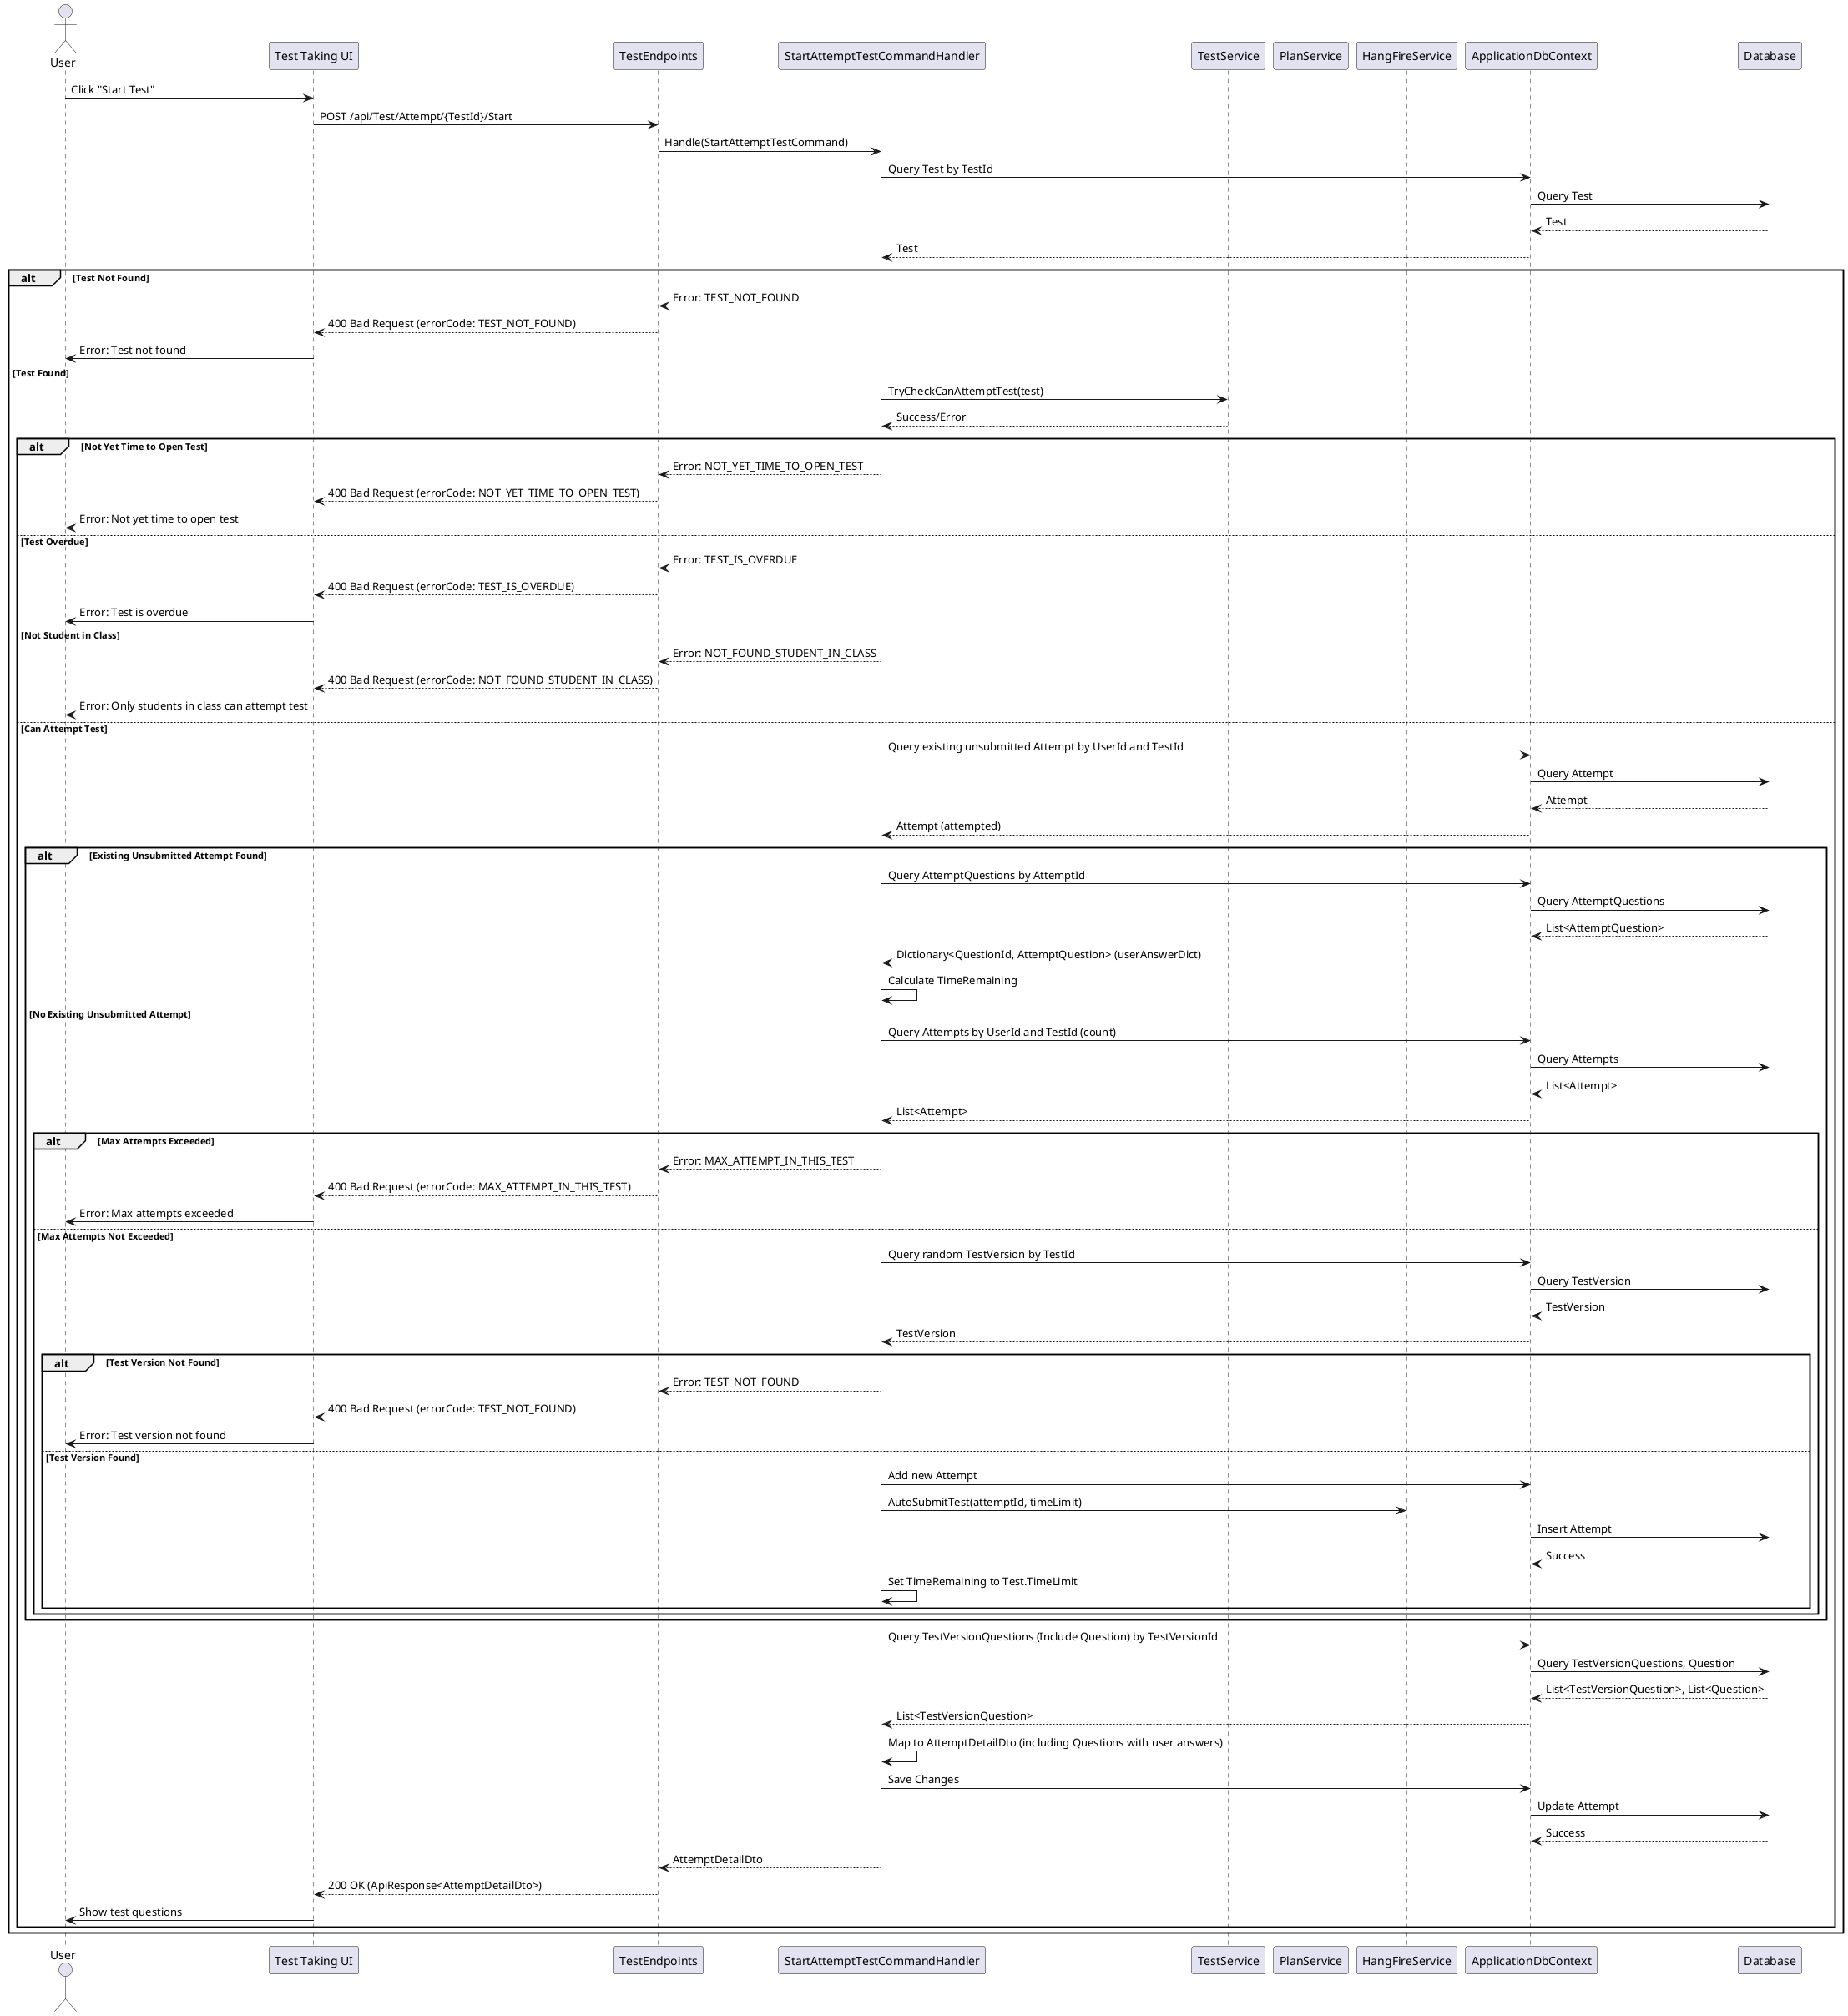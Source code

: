 @startuml
actor User
participant "Test Taking UI" as UI
participant TestEndpoints
participant StartAttemptTestCommandHandler as Handler
participant TestService
participant PlanService
participant HangFireService
participant ApplicationDbContext
participant Database

User -> UI : Click "Start Test"
UI -> TestEndpoints : POST /api/Test/Attempt/{TestId}/Start
TestEndpoints -> Handler : Handle(StartAttemptTestCommand)
Handler -> ApplicationDbContext : Query Test by TestId
ApplicationDbContext -> Database : Query Test
Database --> ApplicationDbContext : Test
ApplicationDbContext --> Handler : Test
alt Test Not Found
    Handler --> TestEndpoints : Error: TEST_NOT_FOUND
    TestEndpoints --> UI : 400 Bad Request (errorCode: TEST_NOT_FOUND)
    UI -> User : Error: Test not found
else Test Found
    Handler -> TestService : TryCheckCanAttemptTest(test)
    TestService --> Handler : Success/Error
    alt Not Yet Time to Open Test
        Handler --> TestEndpoints : Error: NOT_YET_TIME_TO_OPEN_TEST
        TestEndpoints --> UI : 400 Bad Request (errorCode: NOT_YET_TIME_TO_OPEN_TEST)
        UI -> User : Error: Not yet time to open test
    else Test Overdue
        Handler --> TestEndpoints : Error: TEST_IS_OVERDUE
        TestEndpoints --> UI : 400 Bad Request (errorCode: TEST_IS_OVERDUE)
        UI -> User : Error: Test is overdue
    else Not Student in Class
        Handler --> TestEndpoints : Error: NOT_FOUND_STUDENT_IN_CLASS
        TestEndpoints --> UI : 400 Bad Request (errorCode: NOT_FOUND_STUDENT_IN_CLASS)
        UI -> User : Error: Only students in class can attempt test
    else Can Attempt Test
        Handler -> ApplicationDbContext : Query existing unsubmitted Attempt by UserId and TestId
        ApplicationDbContext -> Database : Query Attempt
        Database --> ApplicationDbContext : Attempt
        ApplicationDbContext --> Handler : Attempt (attempted)
        alt Existing Unsubmitted Attempt Found
            Handler -> ApplicationDbContext : Query AttemptQuestions by AttemptId
            ApplicationDbContext -> Database : Query AttemptQuestions
            Database --> ApplicationDbContext : List<AttemptQuestion>
            ApplicationDbContext --> Handler : Dictionary<QuestionId, AttemptQuestion> (userAnswerDict)
            Handler -> Handler : Calculate TimeRemaining
        else No Existing Unsubmitted Attempt
            Handler -> ApplicationDbContext : Query Attempts by UserId and TestId (count)
            ApplicationDbContext -> Database : Query Attempts
            Database --> ApplicationDbContext : List<Attempt>
            ApplicationDbContext --> Handler : List<Attempt>
            alt Max Attempts Exceeded
                Handler --> TestEndpoints : Error: MAX_ATTEMPT_IN_THIS_TEST
                TestEndpoints --> UI : 400 Bad Request (errorCode: MAX_ATTEMPT_IN_THIS_TEST)
                UI -> User : Error: Max attempts exceeded
            else Max Attempts Not Exceeded
                Handler -> ApplicationDbContext : Query random TestVersion by TestId
                ApplicationDbContext -> Database : Query TestVersion
                Database --> ApplicationDbContext : TestVersion
                ApplicationDbContext --> Handler : TestVersion
                alt Test Version Not Found
                    Handler --> TestEndpoints : Error: TEST_NOT_FOUND
                    TestEndpoints --> UI : 400 Bad Request (errorCode: TEST_NOT_FOUND)
                    UI -> User : Error: Test version not found
                else Test Version Found
                    Handler -> ApplicationDbContext : Add new Attempt
                    Handler -> HangFireService : AutoSubmitTest(attemptId, timeLimit)
                    ApplicationDbContext -> Database : Insert Attempt
                    Database --> ApplicationDbContext : Success
                    Handler -> Handler : Set TimeRemaining to Test.TimeLimit
                end
            end
        end
        Handler -> ApplicationDbContext : Query TestVersionQuestions (Include Question) by TestVersionId
        ApplicationDbContext -> Database : Query TestVersionQuestions, Question
        Database --> ApplicationDbContext : List<TestVersionQuestion>, List<Question>
        ApplicationDbContext --> Handler : List<TestVersionQuestion>
        Handler -> Handler : Map to AttemptDetailDto (including Questions with user answers)
        Handler -> ApplicationDbContext : Save Changes
        ApplicationDbContext -> Database : Update Attempt
        Database --> ApplicationDbContext : Success
        Handler --> TestEndpoints : AttemptDetailDto
        TestEndpoints --> UI : 200 OK (ApiResponse<AttemptDetailDto>)
        UI -> User : Show test questions
    end
end
@enduml